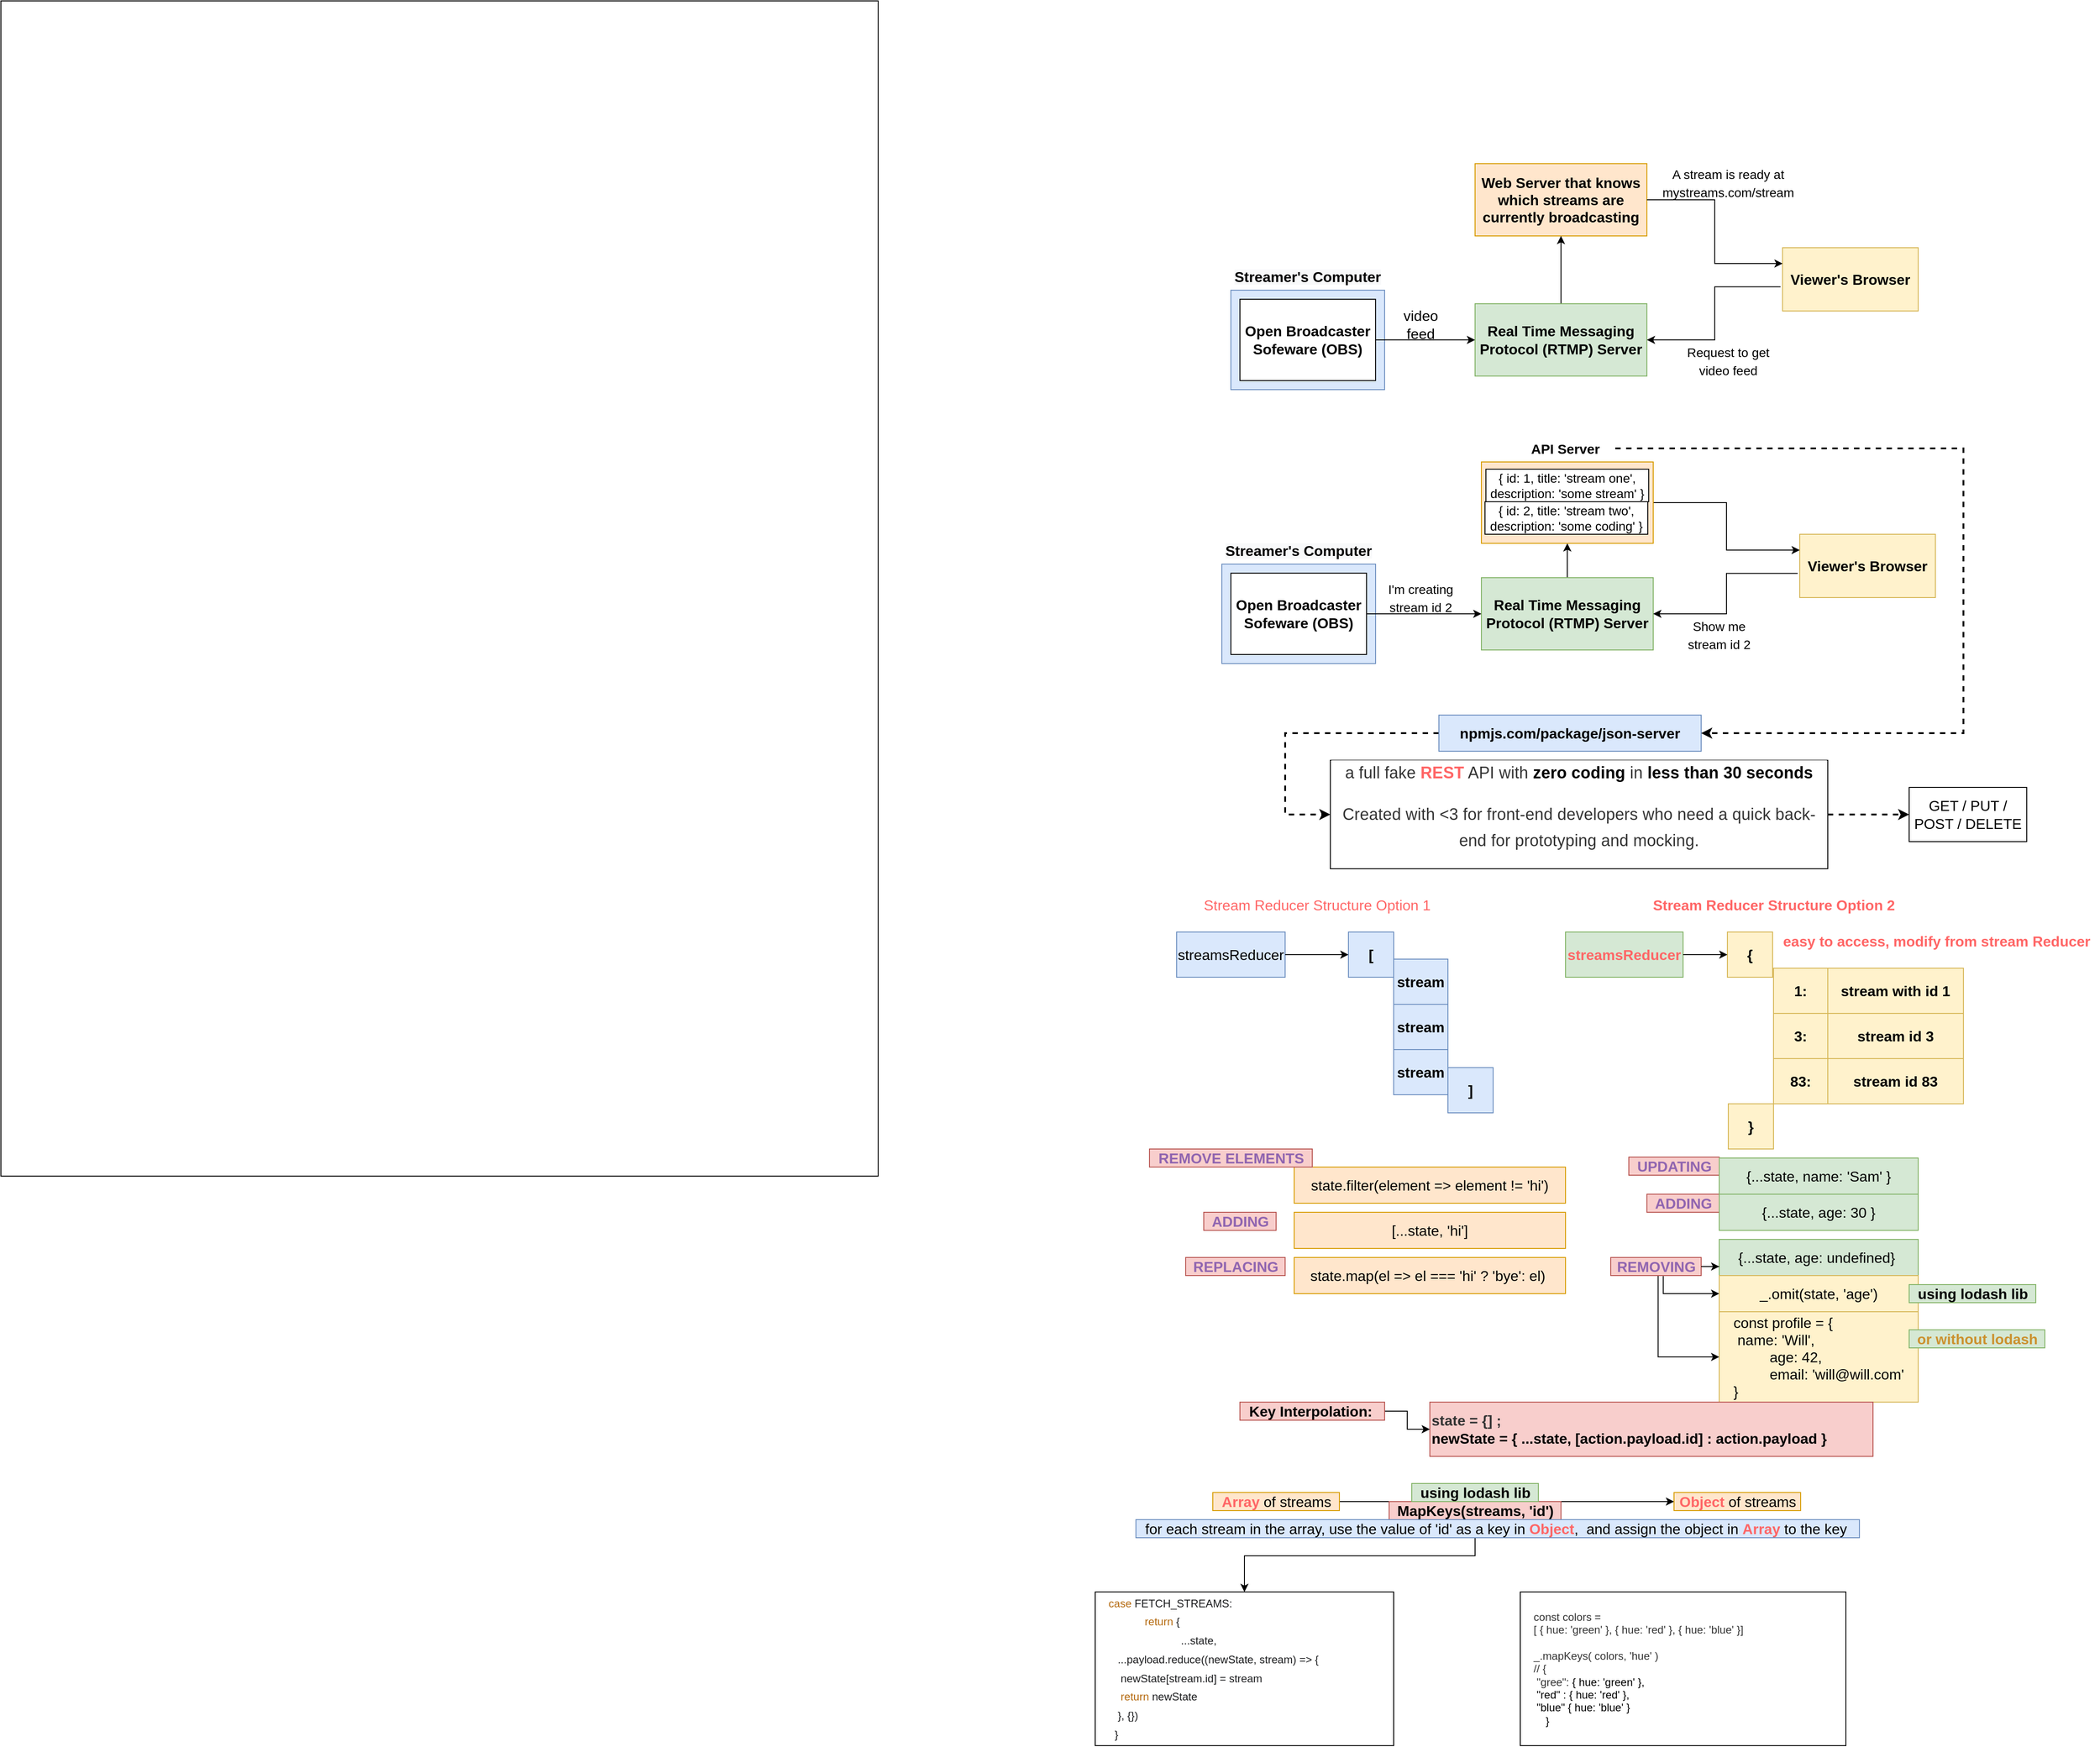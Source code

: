 <mxfile version="15.6.2" type="github">
  <diagram id="C5RBs43oDa-KdzZeNtuy" name="Page-1">
    <mxGraphModel dx="3160" dy="2022" grid="1" gridSize="10" guides="1" tooltips="1" connect="1" arrows="1" fold="1" page="1" pageScale="1" pageWidth="827" pageHeight="1169" math="0" shadow="0">
      <root>
        <mxCell id="WIyWlLk6GJQsqaUBKTNV-0" />
        <mxCell id="WIyWlLk6GJQsqaUBKTNV-1" parent="WIyWlLk6GJQsqaUBKTNV-0" />
        <mxCell id="3ZLGVI5_L8edAR1RSdMJ-56" value="" style="group" vertex="1" connectable="0" parent="WIyWlLk6GJQsqaUBKTNV-1">
          <mxGeometry x="-170" y="40" width="770" height="560" as="geometry" />
        </mxCell>
        <mxCell id="3ZLGVI5_L8edAR1RSdMJ-15" value="" style="group" vertex="1" connectable="0" parent="3ZLGVI5_L8edAR1RSdMJ-56">
          <mxGeometry x="10" width="760" height="250" as="geometry" />
        </mxCell>
        <mxCell id="3ZLGVI5_L8edAR1RSdMJ-0" value="&lt;b&gt;&lt;font style=&quot;font-size: 16px&quot;&gt;Web Server that knows which streams are currently broadcasting&lt;/font&gt;&lt;/b&gt;" style="rounded=0;whiteSpace=wrap;html=1;fillColor=#ffe6cc;strokeColor=#d79b00;" vertex="1" parent="3ZLGVI5_L8edAR1RSdMJ-15">
          <mxGeometry x="270" width="190" height="80" as="geometry" />
        </mxCell>
        <mxCell id="3ZLGVI5_L8edAR1RSdMJ-1" value="&lt;b&gt;&lt;font style=&quot;font-size: 16px&quot;&gt;Viewer&#39;s Browser&lt;/font&gt;&lt;/b&gt;" style="rounded=0;whiteSpace=wrap;html=1;fillColor=#fff2cc;strokeColor=#d6b656;" vertex="1" parent="3ZLGVI5_L8edAR1RSdMJ-15">
          <mxGeometry x="610" y="93" width="150" height="70" as="geometry" />
        </mxCell>
        <mxCell id="3ZLGVI5_L8edAR1RSdMJ-10" style="edgeStyle=orthogonalEdgeStyle;rounded=0;orthogonalLoop=1;jettySize=auto;html=1;entryX=0;entryY=0.25;entryDx=0;entryDy=0;fontSize=16;" edge="1" parent="3ZLGVI5_L8edAR1RSdMJ-15" source="3ZLGVI5_L8edAR1RSdMJ-0" target="3ZLGVI5_L8edAR1RSdMJ-1">
          <mxGeometry relative="1" as="geometry" />
        </mxCell>
        <mxCell id="3ZLGVI5_L8edAR1RSdMJ-12" style="edgeStyle=orthogonalEdgeStyle;rounded=0;orthogonalLoop=1;jettySize=auto;html=1;entryX=0.5;entryY=1;entryDx=0;entryDy=0;fontSize=16;" edge="1" parent="3ZLGVI5_L8edAR1RSdMJ-15" source="3ZLGVI5_L8edAR1RSdMJ-2" target="3ZLGVI5_L8edAR1RSdMJ-0">
          <mxGeometry relative="1" as="geometry" />
        </mxCell>
        <mxCell id="3ZLGVI5_L8edAR1RSdMJ-2" value="&lt;b&gt;&lt;font style=&quot;font-size: 16px&quot;&gt;Real Time Messaging Protocol (RTMP) Server&lt;/font&gt;&lt;/b&gt;" style="rounded=0;whiteSpace=wrap;html=1;fillColor=#d5e8d4;strokeColor=#82b366;" vertex="1" parent="3ZLGVI5_L8edAR1RSdMJ-15">
          <mxGeometry x="270" y="155" width="190" height="80" as="geometry" />
        </mxCell>
        <mxCell id="3ZLGVI5_L8edAR1RSdMJ-11" style="edgeStyle=orthogonalEdgeStyle;rounded=0;orthogonalLoop=1;jettySize=auto;html=1;entryX=1;entryY=0.5;entryDx=0;entryDy=0;fontSize=16;exitX=-0.015;exitY=0.617;exitDx=0;exitDy=0;exitPerimeter=0;" edge="1" parent="3ZLGVI5_L8edAR1RSdMJ-15" source="3ZLGVI5_L8edAR1RSdMJ-1" target="3ZLGVI5_L8edAR1RSdMJ-2">
          <mxGeometry relative="1" as="geometry" />
        </mxCell>
        <mxCell id="3ZLGVI5_L8edAR1RSdMJ-6" value="" style="group" vertex="1" connectable="0" parent="3ZLGVI5_L8edAR1RSdMJ-15">
          <mxGeometry y="110" width="170" height="140" as="geometry" />
        </mxCell>
        <mxCell id="3ZLGVI5_L8edAR1RSdMJ-4" value="&lt;b&gt;&lt;span style=&quot;color: rgb(0 , 0 , 0) ; font-family: &amp;#34;helvetica&amp;#34; ; font-size: 16px ; font-style: normal ; letter-spacing: normal ; text-align: center ; text-indent: 0px ; text-transform: none ; word-spacing: 0px ; background-color: rgb(248 , 249 , 250) ; display: inline ; float: none&quot;&gt;Streamer&#39;s Computer&lt;/span&gt;&lt;br&gt;&lt;/b&gt;" style="text;html=1;strokeColor=none;fillColor=none;align=center;verticalAlign=middle;whiteSpace=wrap;rounded=0;fontSize=16;" vertex="1" parent="3ZLGVI5_L8edAR1RSdMJ-6">
          <mxGeometry width="170" height="30" as="geometry" />
        </mxCell>
        <mxCell id="3ZLGVI5_L8edAR1RSdMJ-5" value="" style="rounded=0;whiteSpace=wrap;html=1;fontSize=16;align=center;fillColor=#dae8fc;strokeColor=#6c8ebf;" vertex="1" parent="3ZLGVI5_L8edAR1RSdMJ-6">
          <mxGeometry y="30" width="170" height="110" as="geometry" />
        </mxCell>
        <mxCell id="3ZLGVI5_L8edAR1RSdMJ-7" value="&lt;b&gt;Open Broadcaster Sofeware (OBS)&lt;/b&gt;" style="rounded=0;whiteSpace=wrap;html=1;fontSize=16;align=center;" vertex="1" parent="3ZLGVI5_L8edAR1RSdMJ-6">
          <mxGeometry x="10" y="40" width="150" height="90" as="geometry" />
        </mxCell>
        <mxCell id="3ZLGVI5_L8edAR1RSdMJ-8" style="edgeStyle=orthogonalEdgeStyle;rounded=0;orthogonalLoop=1;jettySize=auto;html=1;entryX=0;entryY=0.5;entryDx=0;entryDy=0;fontSize=16;" edge="1" parent="3ZLGVI5_L8edAR1RSdMJ-15" source="3ZLGVI5_L8edAR1RSdMJ-7" target="3ZLGVI5_L8edAR1RSdMJ-2">
          <mxGeometry relative="1" as="geometry" />
        </mxCell>
        <mxCell id="3ZLGVI5_L8edAR1RSdMJ-9" value="video feed" style="text;html=1;strokeColor=none;fillColor=none;align=center;verticalAlign=middle;whiteSpace=wrap;rounded=0;fontSize=16;" vertex="1" parent="3ZLGVI5_L8edAR1RSdMJ-15">
          <mxGeometry x="180" y="163" width="60" height="30" as="geometry" />
        </mxCell>
        <mxCell id="3ZLGVI5_L8edAR1RSdMJ-13" value="&lt;font style=&quot;font-size: 14px&quot;&gt;Request to get video feed&lt;/font&gt;" style="text;html=1;strokeColor=none;fillColor=none;align=center;verticalAlign=middle;whiteSpace=wrap;rounded=0;fontSize=16;" vertex="1" parent="3ZLGVI5_L8edAR1RSdMJ-15">
          <mxGeometry x="500" y="200" width="100" height="35" as="geometry" />
        </mxCell>
        <mxCell id="3ZLGVI5_L8edAR1RSdMJ-14" value="&lt;font style=&quot;font-size: 14px&quot;&gt;A stream is ready at mystreams.com/stream&lt;/font&gt;" style="text;html=1;strokeColor=none;fillColor=none;align=center;verticalAlign=middle;whiteSpace=wrap;rounded=0;fontSize=16;" vertex="1" parent="3ZLGVI5_L8edAR1RSdMJ-15">
          <mxGeometry x="500" y="3" width="100" height="35" as="geometry" />
        </mxCell>
        <mxCell id="3ZLGVI5_L8edAR1RSdMJ-51" value="" style="group" vertex="1" connectable="0" parent="3ZLGVI5_L8edAR1RSdMJ-56">
          <mxGeometry y="280" width="760" height="280" as="geometry" />
        </mxCell>
        <mxCell id="3ZLGVI5_L8edAR1RSdMJ-53" value="" style="group" vertex="1" connectable="0" parent="3ZLGVI5_L8edAR1RSdMJ-51">
          <mxGeometry y="20" width="760" height="253" as="geometry" />
        </mxCell>
        <mxCell id="3ZLGVI5_L8edAR1RSdMJ-16" value="" style="group" vertex="1" connectable="0" parent="3ZLGVI5_L8edAR1RSdMJ-53">
          <mxGeometry y="3" width="760" height="250" as="geometry" />
        </mxCell>
        <mxCell id="3ZLGVI5_L8edAR1RSdMJ-18" value="&lt;b&gt;&lt;font style=&quot;font-size: 16px&quot;&gt;Viewer&#39;s Browser&lt;/font&gt;&lt;/b&gt;" style="rounded=0;whiteSpace=wrap;html=1;fillColor=#fff2cc;strokeColor=#d6b656;" vertex="1" parent="3ZLGVI5_L8edAR1RSdMJ-16">
          <mxGeometry x="639" y="107" width="150" height="70" as="geometry" />
        </mxCell>
        <mxCell id="3ZLGVI5_L8edAR1RSdMJ-19" style="edgeStyle=orthogonalEdgeStyle;rounded=0;orthogonalLoop=1;jettySize=auto;html=1;entryX=0;entryY=0.25;entryDx=0;entryDy=0;fontSize=16;" edge="1" parent="3ZLGVI5_L8edAR1RSdMJ-16" source="3ZLGVI5_L8edAR1RSdMJ-17" target="3ZLGVI5_L8edAR1RSdMJ-18">
          <mxGeometry relative="1" as="geometry" />
        </mxCell>
        <mxCell id="3ZLGVI5_L8edAR1RSdMJ-20" style="edgeStyle=orthogonalEdgeStyle;rounded=0;orthogonalLoop=1;jettySize=auto;html=1;entryX=0.5;entryY=1;entryDx=0;entryDy=0;fontSize=16;" edge="1" parent="3ZLGVI5_L8edAR1RSdMJ-16" source="3ZLGVI5_L8edAR1RSdMJ-21" target="3ZLGVI5_L8edAR1RSdMJ-17">
          <mxGeometry relative="1" as="geometry" />
        </mxCell>
        <mxCell id="3ZLGVI5_L8edAR1RSdMJ-21" value="&lt;b&gt;&lt;font style=&quot;font-size: 16px&quot;&gt;Real Time Messaging Protocol (RTMP) Server&lt;/font&gt;&lt;/b&gt;" style="rounded=0;whiteSpace=wrap;html=1;fillColor=#d5e8d4;strokeColor=#82b366;" vertex="1" parent="3ZLGVI5_L8edAR1RSdMJ-16">
          <mxGeometry x="287" y="155" width="190" height="80" as="geometry" />
        </mxCell>
        <mxCell id="3ZLGVI5_L8edAR1RSdMJ-22" style="edgeStyle=orthogonalEdgeStyle;rounded=0;orthogonalLoop=1;jettySize=auto;html=1;entryX=1;entryY=0.5;entryDx=0;entryDy=0;fontSize=16;exitX=-0.015;exitY=0.617;exitDx=0;exitDy=0;exitPerimeter=0;" edge="1" parent="3ZLGVI5_L8edAR1RSdMJ-16" source="3ZLGVI5_L8edAR1RSdMJ-18" target="3ZLGVI5_L8edAR1RSdMJ-21">
          <mxGeometry relative="1" as="geometry" />
        </mxCell>
        <mxCell id="3ZLGVI5_L8edAR1RSdMJ-23" value="" style="group" vertex="1" connectable="0" parent="3ZLGVI5_L8edAR1RSdMJ-16">
          <mxGeometry y="110" width="170" height="140" as="geometry" />
        </mxCell>
        <mxCell id="3ZLGVI5_L8edAR1RSdMJ-24" value="&lt;b&gt;&lt;span style=&quot;color: rgb(0 , 0 , 0) ; font-family: &amp;#34;helvetica&amp;#34; ; font-size: 16px ; font-style: normal ; letter-spacing: normal ; text-align: center ; text-indent: 0px ; text-transform: none ; word-spacing: 0px ; background-color: rgb(248 , 249 , 250) ; display: inline ; float: none&quot;&gt;Streamer&#39;s Computer&lt;/span&gt;&lt;br&gt;&lt;/b&gt;" style="text;html=1;strokeColor=none;fillColor=none;align=center;verticalAlign=middle;whiteSpace=wrap;rounded=0;fontSize=16;" vertex="1" parent="3ZLGVI5_L8edAR1RSdMJ-23">
          <mxGeometry width="170" height="30" as="geometry" />
        </mxCell>
        <mxCell id="3ZLGVI5_L8edAR1RSdMJ-25" value="" style="rounded=0;whiteSpace=wrap;html=1;fontSize=16;align=center;fillColor=#dae8fc;strokeColor=#6c8ebf;" vertex="1" parent="3ZLGVI5_L8edAR1RSdMJ-23">
          <mxGeometry y="30" width="170" height="110" as="geometry" />
        </mxCell>
        <mxCell id="3ZLGVI5_L8edAR1RSdMJ-26" value="&lt;b&gt;Open Broadcaster Sofeware (OBS)&lt;/b&gt;" style="rounded=0;whiteSpace=wrap;html=1;fontSize=16;align=center;" vertex="1" parent="3ZLGVI5_L8edAR1RSdMJ-23">
          <mxGeometry x="10" y="40" width="150" height="90" as="geometry" />
        </mxCell>
        <mxCell id="3ZLGVI5_L8edAR1RSdMJ-27" style="edgeStyle=orthogonalEdgeStyle;rounded=0;orthogonalLoop=1;jettySize=auto;html=1;entryX=0;entryY=0.5;entryDx=0;entryDy=0;fontSize=16;" edge="1" parent="3ZLGVI5_L8edAR1RSdMJ-16" source="3ZLGVI5_L8edAR1RSdMJ-26" target="3ZLGVI5_L8edAR1RSdMJ-21">
          <mxGeometry relative="1" as="geometry" />
        </mxCell>
        <mxCell id="3ZLGVI5_L8edAR1RSdMJ-28" value="&lt;font style=&quot;font-size: 14px&quot;&gt;I&#39;m creating stream id 2&lt;/font&gt;" style="text;html=1;strokeColor=none;fillColor=none;align=center;verticalAlign=middle;whiteSpace=wrap;rounded=0;fontSize=16;" vertex="1" parent="3ZLGVI5_L8edAR1RSdMJ-16">
          <mxGeometry x="180" y="163" width="80" height="27" as="geometry" />
        </mxCell>
        <mxCell id="3ZLGVI5_L8edAR1RSdMJ-29" value="&lt;font style=&quot;font-size: 14px&quot;&gt;Show me stream id 2&lt;/font&gt;" style="text;html=1;strokeColor=none;fillColor=none;align=center;verticalAlign=middle;whiteSpace=wrap;rounded=0;fontSize=16;" vertex="1" parent="3ZLGVI5_L8edAR1RSdMJ-16">
          <mxGeometry x="500" y="200" width="100" height="35" as="geometry" />
        </mxCell>
        <mxCell id="3ZLGVI5_L8edAR1RSdMJ-52" value="" style="group" vertex="1" connectable="0" parent="3ZLGVI5_L8edAR1RSdMJ-16">
          <mxGeometry x="286" y="27" width="244" height="90" as="geometry" />
        </mxCell>
        <mxCell id="3ZLGVI5_L8edAR1RSdMJ-17" value="" style="rounded=0;whiteSpace=wrap;html=1;fillColor=#ffe6cc;strokeColor=#d79b00;" vertex="1" parent="3ZLGVI5_L8edAR1RSdMJ-52">
          <mxGeometry x="1" width="190" height="90" as="geometry" />
        </mxCell>
        <mxCell id="3ZLGVI5_L8edAR1RSdMJ-31" value="{ id: 1, title: &#39;stream one&#39;, description: &#39;some stream&#39; }" style="rounded=0;whiteSpace=wrap;html=1;fontSize=14;align=center;" vertex="1" parent="3ZLGVI5_L8edAR1RSdMJ-52">
          <mxGeometry x="6" y="8" width="180" height="36" as="geometry" />
        </mxCell>
        <mxCell id="3ZLGVI5_L8edAR1RSdMJ-48" value="{ id: 2, title: &#39;stream two&#39;, description: &#39;some coding&#39; }" style="rounded=0;whiteSpace=wrap;html=1;fontSize=14;align=center;" vertex="1" parent="3ZLGVI5_L8edAR1RSdMJ-52">
          <mxGeometry x="5" y="44" width="180" height="36" as="geometry" />
        </mxCell>
        <mxCell id="3ZLGVI5_L8edAR1RSdMJ-49" value="&lt;font style=&quot;font-size: 15px&quot;&gt;&lt;b&gt;API Server&lt;/b&gt;&lt;/font&gt;" style="text;html=1;strokeColor=none;fillColor=none;align=center;verticalAlign=middle;whiteSpace=wrap;rounded=0;fontSize=14;" vertex="1" parent="3ZLGVI5_L8edAR1RSdMJ-53">
          <mxGeometry x="325" width="110" height="30" as="geometry" />
        </mxCell>
        <mxCell id="3ZLGVI5_L8edAR1RSdMJ-57" value="" style="rounded=0;whiteSpace=wrap;html=1;fontSize=14;align=center;" vertex="1" parent="WIyWlLk6GJQsqaUBKTNV-1">
          <mxGeometry x="-1520" y="-140" width="970" height="1300" as="geometry" />
        </mxCell>
        <mxCell id="3ZLGVI5_L8edAR1RSdMJ-61" style="edgeStyle=orthogonalEdgeStyle;rounded=0;orthogonalLoop=1;jettySize=auto;html=1;entryX=0;entryY=0.5;entryDx=0;entryDy=0;dashed=1;fontSize=16;strokeWidth=2;exitX=0;exitY=0.5;exitDx=0;exitDy=0;" edge="1" parent="WIyWlLk6GJQsqaUBKTNV-1" source="3ZLGVI5_L8edAR1RSdMJ-58" target="3ZLGVI5_L8edAR1RSdMJ-60">
          <mxGeometry relative="1" as="geometry">
            <Array as="points">
              <mxPoint x="-100" y="670" />
              <mxPoint x="-100" y="760" />
            </Array>
          </mxGeometry>
        </mxCell>
        <mxCell id="3ZLGVI5_L8edAR1RSdMJ-58" value="&lt;font style=&quot;font-size: 16px&quot;&gt;&lt;b&gt;npmjs.com/package/json-server&lt;/b&gt;&lt;/font&gt;" style="rounded=0;whiteSpace=wrap;html=1;fontSize=14;align=center;fillColor=#dae8fc;strokeColor=#6c8ebf;" vertex="1" parent="WIyWlLk6GJQsqaUBKTNV-1">
          <mxGeometry x="70" y="650" width="290" height="40" as="geometry" />
        </mxCell>
        <mxCell id="3ZLGVI5_L8edAR1RSdMJ-59" style="edgeStyle=orthogonalEdgeStyle;rounded=0;orthogonalLoop=1;jettySize=auto;html=1;entryX=1;entryY=0.5;entryDx=0;entryDy=0;fontSize=16;dashed=1;strokeWidth=2;" edge="1" parent="WIyWlLk6GJQsqaUBKTNV-1" source="3ZLGVI5_L8edAR1RSdMJ-49" target="3ZLGVI5_L8edAR1RSdMJ-58">
          <mxGeometry relative="1" as="geometry">
            <Array as="points">
              <mxPoint x="650" y="355" />
              <mxPoint x="650" y="670" />
            </Array>
          </mxGeometry>
        </mxCell>
        <mxCell id="3ZLGVI5_L8edAR1RSdMJ-63" value="" style="edgeStyle=orthogonalEdgeStyle;rounded=0;orthogonalLoop=1;jettySize=auto;html=1;dashed=1;fontSize=16;fontColor=#FF6666;strokeWidth=2;" edge="1" parent="WIyWlLk6GJQsqaUBKTNV-1" source="3ZLGVI5_L8edAR1RSdMJ-60" target="3ZLGVI5_L8edAR1RSdMJ-62">
          <mxGeometry relative="1" as="geometry" />
        </mxCell>
        <mxCell id="3ZLGVI5_L8edAR1RSdMJ-60" value="&lt;p style=&quot;box-sizing: border-box ; font-size: 18px ; margin-top: 0px ; margin-bottom: 16px ; line-height: 1.65 ; letter-spacing: 0.1px ; font-family: &amp;#34;source sans pro&amp;#34; , &amp;#34;lucida grande&amp;#34; , sans-serif ; background-color: rgb(255 , 255 , 255)&quot;&gt;&lt;font color=&quot;#333333&quot;&gt;a full fake &lt;/font&gt;&lt;b&gt;&lt;font color=&quot;#ff6666&quot;&gt;REST&lt;/font&gt;&lt;/b&gt;&lt;font color=&quot;#333333&quot;&gt; API with&amp;nbsp;&lt;/font&gt;&lt;span style=&quot;color: black ; box-sizing: border-box ; font-weight: bolder&quot;&gt;zero coding&lt;/span&gt;&lt;font color=&quot;#333333&quot;&gt;&amp;nbsp;in&amp;nbsp;&lt;/font&gt;&lt;span style=&quot;color: black ; box-sizing: border-box ; font-weight: bolder&quot;&gt;less than 30 seconds&lt;/span&gt;&lt;/p&gt;&lt;p style=&quot;box-sizing: border-box ; color: rgb(51 , 51 , 51) ; font-size: 18px ; margin-top: 0px ; margin-bottom: 16px ; line-height: 1.65 ; letter-spacing: 0.1px ; font-family: &amp;#34;source sans pro&amp;#34; , &amp;#34;lucida grande&amp;#34; , sans-serif ; background-color: rgb(255 , 255 , 255)&quot;&gt;Created with &amp;lt;3 for front-end developers who need a quick back-end for prototyping and mocking.&lt;/p&gt;" style="rounded=0;whiteSpace=wrap;html=1;fontSize=16;align=center;" vertex="1" parent="WIyWlLk6GJQsqaUBKTNV-1">
          <mxGeometry x="-50" y="700" width="550" height="120" as="geometry" />
        </mxCell>
        <mxCell id="3ZLGVI5_L8edAR1RSdMJ-62" value="GET / PUT / POST / DELETE" style="whiteSpace=wrap;html=1;rounded=0;fontSize=16;" vertex="1" parent="WIyWlLk6GJQsqaUBKTNV-1">
          <mxGeometry x="590" y="730" width="130" height="60" as="geometry" />
        </mxCell>
        <mxCell id="3ZLGVI5_L8edAR1RSdMJ-106" value="" style="group" vertex="1" connectable="0" parent="WIyWlLk6GJQsqaUBKTNV-1">
          <mxGeometry x="-250" y="1130" width="990" height="280" as="geometry" />
        </mxCell>
        <mxCell id="3ZLGVI5_L8edAR1RSdMJ-87" value="state.map(el =&amp;gt; el === &#39;hi&#39; ? &#39;bye&#39;: el)&amp;nbsp;" style="whiteSpace=wrap;html=1;fontSize=16;align=center;fillColor=#ffe6cc;strokeColor=#d79b00;" vertex="1" parent="3ZLGVI5_L8edAR1RSdMJ-106">
          <mxGeometry x="160" y="120" width="300" height="40" as="geometry" />
        </mxCell>
        <mxCell id="3ZLGVI5_L8edAR1RSdMJ-88" value="&lt;div style=&quot;text-align: left&quot;&gt;&lt;span&gt;const profile = {&lt;/span&gt;&lt;/div&gt;&lt;div style=&quot;text-align: left&quot;&gt;&lt;span&gt;&lt;span style=&quot;white-space: pre&quot;&gt;	&lt;/span&gt;name: &#39;Will&#39;,&lt;/span&gt;&lt;/div&gt;&lt;blockquote style=&quot;margin: 0 0 0 40px ; border: none ; padding: 0px&quot;&gt;&lt;div style=&quot;text-align: left&quot;&gt;&lt;span&gt;age: 42,&lt;/span&gt;&lt;/div&gt;&lt;/blockquote&gt;&lt;blockquote style=&quot;margin: 0 0 0 40px ; border: none ; padding: 0px&quot;&gt;&lt;div style=&quot;text-align: left&quot;&gt;&lt;span&gt;email: &#39;will@will.com&#39;&lt;/span&gt;&lt;/div&gt;&lt;/blockquote&gt;&lt;div style=&quot;text-align: left&quot;&gt;&lt;span&gt;}&lt;/span&gt;&lt;/div&gt;" style="whiteSpace=wrap;html=1;fontSize=16;align=center;fillColor=#fff2cc;strokeColor=#d6b656;" vertex="1" parent="3ZLGVI5_L8edAR1RSdMJ-106">
          <mxGeometry x="630" y="180" width="220" height="100" as="geometry" />
        </mxCell>
        <mxCell id="3ZLGVI5_L8edAR1RSdMJ-89" value="state.filter(element =&amp;gt; element != &#39;hi&#39;)" style="whiteSpace=wrap;html=1;fontSize=16;align=center;fillColor=#ffe6cc;strokeColor=#d79b00;" vertex="1" parent="3ZLGVI5_L8edAR1RSdMJ-106">
          <mxGeometry x="160" y="20" width="300" height="40" as="geometry" />
        </mxCell>
        <mxCell id="3ZLGVI5_L8edAR1RSdMJ-90" value="&lt;span style=&quot;color: rgb(144 , 101 , 176) ; font-weight: 600&quot;&gt;REMOVE ELEMENTS&lt;/span&gt;" style="text;html=1;align=center;verticalAlign=middle;resizable=0;points=[];autosize=1;strokeColor=#b85450;fillColor=#f8cecc;fontSize=16;" vertex="1" parent="3ZLGVI5_L8edAR1RSdMJ-106">
          <mxGeometry width="180" height="20" as="geometry" />
        </mxCell>
        <mxCell id="3ZLGVI5_L8edAR1RSdMJ-91" value="&lt;span style=&quot;color: rgb(144 , 101 , 176) ; font-weight: 600&quot;&gt;ADDING&lt;/span&gt;" style="text;html=1;align=center;verticalAlign=middle;resizable=0;points=[];autosize=1;strokeColor=#b85450;fillColor=#f8cecc;fontSize=16;" vertex="1" parent="3ZLGVI5_L8edAR1RSdMJ-106">
          <mxGeometry x="60" y="70" width="80" height="20" as="geometry" />
        </mxCell>
        <mxCell id="3ZLGVI5_L8edAR1RSdMJ-92" value="[...state, &#39;hi&#39;]" style="whiteSpace=wrap;html=1;fontSize=16;align=center;fillColor=#ffe6cc;strokeColor=#d79b00;" vertex="1" parent="3ZLGVI5_L8edAR1RSdMJ-106">
          <mxGeometry x="160" y="70" width="300" height="40" as="geometry" />
        </mxCell>
        <mxCell id="3ZLGVI5_L8edAR1RSdMJ-93" value="&lt;span style=&quot;color: rgb(144 , 101 , 176) ; font-weight: 600&quot;&gt;REPLACING&lt;/span&gt;" style="text;html=1;align=center;verticalAlign=middle;resizable=0;points=[];autosize=1;strokeColor=#b85450;fillColor=#f8cecc;fontSize=16;" vertex="1" parent="3ZLGVI5_L8edAR1RSdMJ-106">
          <mxGeometry x="40" y="120" width="110" height="20" as="geometry" />
        </mxCell>
        <mxCell id="3ZLGVI5_L8edAR1RSdMJ-94" value="&lt;span style=&quot;color: rgb(144 , 101 , 176)&quot;&gt;&lt;b&gt;UPDATING&lt;/b&gt;&lt;/span&gt;" style="text;html=1;align=center;verticalAlign=middle;resizable=0;points=[];autosize=1;strokeColor=#b85450;fillColor=#f8cecc;fontSize=16;" vertex="1" parent="3ZLGVI5_L8edAR1RSdMJ-106">
          <mxGeometry x="530" y="9" width="100" height="20" as="geometry" />
        </mxCell>
        <mxCell id="3ZLGVI5_L8edAR1RSdMJ-95" value="&lt;span&gt;{...state, name: &#39;Sam&#39; }&lt;/span&gt;" style="whiteSpace=wrap;html=1;fontSize=16;align=center;fillColor=#d5e8d4;strokeColor=#82b366;" vertex="1" parent="3ZLGVI5_L8edAR1RSdMJ-106">
          <mxGeometry x="630" y="10" width="220" height="40" as="geometry" />
        </mxCell>
        <mxCell id="3ZLGVI5_L8edAR1RSdMJ-96" value="&lt;span style=&quot;color: rgb(144 , 101 , 176)&quot;&gt;&lt;b&gt;ADDING&lt;/b&gt;&lt;/span&gt;" style="text;html=1;align=center;verticalAlign=middle;resizable=0;points=[];autosize=1;strokeColor=#b85450;fillColor=#f8cecc;fontSize=16;" vertex="1" parent="3ZLGVI5_L8edAR1RSdMJ-106">
          <mxGeometry x="550" y="50" width="80" height="20" as="geometry" />
        </mxCell>
        <mxCell id="3ZLGVI5_L8edAR1RSdMJ-97" value="&lt;span&gt;{...state, age: 30 }&lt;/span&gt;" style="whiteSpace=wrap;html=1;fontSize=16;align=center;fillColor=#d5e8d4;strokeColor=#82b366;" vertex="1" parent="3ZLGVI5_L8edAR1RSdMJ-106">
          <mxGeometry x="630" y="50" width="220" height="40" as="geometry" />
        </mxCell>
        <mxCell id="3ZLGVI5_L8edAR1RSdMJ-103" style="edgeStyle=orthogonalEdgeStyle;rounded=0;orthogonalLoop=1;jettySize=auto;html=1;entryX=0;entryY=0.5;entryDx=0;entryDy=0;fontSize=16;fontColor=#FF6666;strokeWidth=1;exitX=0.524;exitY=0.992;exitDx=0;exitDy=0;exitPerimeter=0;" edge="1" parent="3ZLGVI5_L8edAR1RSdMJ-106" source="3ZLGVI5_L8edAR1RSdMJ-98" target="3ZLGVI5_L8edAR1RSdMJ-88">
          <mxGeometry relative="1" as="geometry" />
        </mxCell>
        <mxCell id="3ZLGVI5_L8edAR1RSdMJ-98" value="&lt;span style=&quot;color: rgb(144 , 101 , 176)&quot;&gt;&lt;b&gt;REMOVING&lt;/b&gt;&lt;/span&gt;" style="text;html=1;align=center;verticalAlign=middle;resizable=0;points=[];autosize=1;strokeColor=#b85450;fillColor=#f8cecc;fontSize=16;" vertex="1" parent="3ZLGVI5_L8edAR1RSdMJ-106">
          <mxGeometry x="510" y="120" width="100" height="20" as="geometry" />
        </mxCell>
        <mxCell id="3ZLGVI5_L8edAR1RSdMJ-99" value="&lt;span class=&quot;notion-enable-hover&quot;&gt;{...state, age: undefined}&amp;nbsp;&lt;br&gt;&lt;/span&gt;" style="whiteSpace=wrap;html=1;fontSize=16;align=center;fillColor=#d5e8d4;strokeColor=#82b366;" vertex="1" parent="3ZLGVI5_L8edAR1RSdMJ-106">
          <mxGeometry x="630" y="100" width="220" height="40" as="geometry" />
        </mxCell>
        <mxCell id="3ZLGVI5_L8edAR1RSdMJ-105" style="edgeStyle=orthogonalEdgeStyle;rounded=0;orthogonalLoop=1;jettySize=auto;html=1;entryX=0;entryY=0.75;entryDx=0;entryDy=0;fontSize=16;fontColor=#FF6666;strokeWidth=1;" edge="1" parent="3ZLGVI5_L8edAR1RSdMJ-106" source="3ZLGVI5_L8edAR1RSdMJ-98" target="3ZLGVI5_L8edAR1RSdMJ-99">
          <mxGeometry relative="1" as="geometry" />
        </mxCell>
        <mxCell id="3ZLGVI5_L8edAR1RSdMJ-100" value="&lt;span class=&quot;notion-enable-hover&quot;&gt;_.omit(state, &#39;age&#39;)&lt;br&gt;&lt;/span&gt;" style="whiteSpace=wrap;html=1;fontSize=16;align=center;fillColor=#fff2cc;strokeColor=#d6b656;" vertex="1" parent="3ZLGVI5_L8edAR1RSdMJ-106">
          <mxGeometry x="630" y="140" width="220" height="40" as="geometry" />
        </mxCell>
        <mxCell id="3ZLGVI5_L8edAR1RSdMJ-104" style="edgeStyle=orthogonalEdgeStyle;rounded=0;orthogonalLoop=1;jettySize=auto;html=1;entryX=0;entryY=0.5;entryDx=0;entryDy=0;fontSize=16;fontColor=#FF6666;strokeWidth=1;exitX=0.581;exitY=1.033;exitDx=0;exitDy=0;exitPerimeter=0;" edge="1" parent="3ZLGVI5_L8edAR1RSdMJ-106" source="3ZLGVI5_L8edAR1RSdMJ-98" target="3ZLGVI5_L8edAR1RSdMJ-100">
          <mxGeometry relative="1" as="geometry" />
        </mxCell>
        <mxCell id="3ZLGVI5_L8edAR1RSdMJ-101" value="&lt;span&gt;&lt;b&gt;using lodash lib&lt;/b&gt;&lt;/span&gt;" style="text;html=1;align=center;verticalAlign=middle;resizable=0;points=[];autosize=1;strokeColor=#82b366;fillColor=#d5e8d4;fontSize=16;" vertex="1" parent="3ZLGVI5_L8edAR1RSdMJ-106">
          <mxGeometry x="840" y="150" width="140" height="20" as="geometry" />
        </mxCell>
        <mxCell id="3ZLGVI5_L8edAR1RSdMJ-102" value="&lt;span style=&quot;color: rgb(203 , 145 , 47) ; font-weight: 600&quot;&gt;or without lodash&lt;/span&gt;" style="text;html=1;align=center;verticalAlign=middle;resizable=0;points=[];autosize=1;strokeColor=#82b366;fillColor=#d5e8d4;fontSize=16;" vertex="1" parent="3ZLGVI5_L8edAR1RSdMJ-106">
          <mxGeometry x="840" y="200" width="150" height="20" as="geometry" />
        </mxCell>
        <mxCell id="3ZLGVI5_L8edAR1RSdMJ-107" value="" style="group" vertex="1" connectable="0" parent="WIyWlLk6GJQsqaUBKTNV-1">
          <mxGeometry x="-220" y="850" width="350" height="240" as="geometry" />
        </mxCell>
        <mxCell id="3ZLGVI5_L8edAR1RSdMJ-64" value="streamsReducer" style="rounded=0;whiteSpace=wrap;html=1;fontSize=16;align=center;fillColor=#dae8fc;strokeColor=#6c8ebf;" vertex="1" parent="3ZLGVI5_L8edAR1RSdMJ-107">
          <mxGeometry y="40" width="120" height="50" as="geometry" />
        </mxCell>
        <mxCell id="3ZLGVI5_L8edAR1RSdMJ-65" value="Stream Reducer Structure Option 1" style="text;html=1;align=center;verticalAlign=middle;resizable=0;points=[];autosize=1;strokeColor=none;fillColor=none;fontSize=16;fontColor=#FF6666;" vertex="1" parent="3ZLGVI5_L8edAR1RSdMJ-107">
          <mxGeometry x="20" width="270" height="20" as="geometry" />
        </mxCell>
        <mxCell id="3ZLGVI5_L8edAR1RSdMJ-67" value="&lt;b&gt;[&lt;/b&gt;" style="rounded=0;whiteSpace=wrap;html=1;fontSize=16;align=center;fillColor=#dae8fc;strokeColor=#6c8ebf;" vertex="1" parent="3ZLGVI5_L8edAR1RSdMJ-107">
          <mxGeometry x="190" y="40" width="50" height="50" as="geometry" />
        </mxCell>
        <mxCell id="3ZLGVI5_L8edAR1RSdMJ-68" value="" style="edgeStyle=orthogonalEdgeStyle;rounded=0;orthogonalLoop=1;jettySize=auto;html=1;fontSize=16;fontColor=#FF6666;strokeWidth=1;" edge="1" parent="3ZLGVI5_L8edAR1RSdMJ-107" source="3ZLGVI5_L8edAR1RSdMJ-64" target="3ZLGVI5_L8edAR1RSdMJ-67">
          <mxGeometry relative="1" as="geometry" />
        </mxCell>
        <mxCell id="3ZLGVI5_L8edAR1RSdMJ-69" value="&lt;b&gt;stream&lt;/b&gt;" style="rounded=0;whiteSpace=wrap;html=1;fontSize=16;align=center;fillColor=#dae8fc;strokeColor=#6c8ebf;" vertex="1" parent="3ZLGVI5_L8edAR1RSdMJ-107">
          <mxGeometry x="240" y="70" width="60" height="50" as="geometry" />
        </mxCell>
        <mxCell id="3ZLGVI5_L8edAR1RSdMJ-70" value="&lt;b&gt;stream&lt;/b&gt;" style="rounded=0;whiteSpace=wrap;html=1;fontSize=16;align=center;fillColor=#dae8fc;strokeColor=#6c8ebf;" vertex="1" parent="3ZLGVI5_L8edAR1RSdMJ-107">
          <mxGeometry x="240" y="120" width="60" height="50" as="geometry" />
        </mxCell>
        <mxCell id="3ZLGVI5_L8edAR1RSdMJ-71" value="&lt;b&gt;stream&lt;/b&gt;" style="rounded=0;whiteSpace=wrap;html=1;fontSize=16;align=center;fillColor=#dae8fc;strokeColor=#6c8ebf;" vertex="1" parent="3ZLGVI5_L8edAR1RSdMJ-107">
          <mxGeometry x="240" y="170" width="60" height="50" as="geometry" />
        </mxCell>
        <mxCell id="3ZLGVI5_L8edAR1RSdMJ-72" value="&lt;b&gt;]&lt;/b&gt;" style="rounded=0;whiteSpace=wrap;html=1;fontSize=16;align=center;fillColor=#dae8fc;strokeColor=#6c8ebf;" vertex="1" parent="3ZLGVI5_L8edAR1RSdMJ-107">
          <mxGeometry x="300" y="190" width="50" height="50" as="geometry" />
        </mxCell>
        <mxCell id="3ZLGVI5_L8edAR1RSdMJ-108" value="" style="group" vertex="1" connectable="0" parent="WIyWlLk6GJQsqaUBKTNV-1">
          <mxGeometry x="210" y="850" width="590" height="280" as="geometry" />
        </mxCell>
        <mxCell id="3ZLGVI5_L8edAR1RSdMJ-66" value="&lt;b&gt;Stream Reducer Structure Option 2&lt;/b&gt;" style="text;html=1;align=center;verticalAlign=middle;resizable=0;points=[];autosize=1;strokeColor=none;fillColor=none;fontSize=16;fontColor=#FF6666;" vertex="1" parent="3ZLGVI5_L8edAR1RSdMJ-108">
          <mxGeometry x="90" width="280" height="20" as="geometry" />
        </mxCell>
        <mxCell id="3ZLGVI5_L8edAR1RSdMJ-73" value="&lt;b&gt;&lt;font color=&quot;#ff6666&quot;&gt;streamsReducer&lt;/font&gt;&lt;/b&gt;" style="rounded=0;whiteSpace=wrap;html=1;fontSize=16;align=center;fillColor=#d5e8d4;strokeColor=#82b366;" vertex="1" parent="3ZLGVI5_L8edAR1RSdMJ-108">
          <mxGeometry y="40" width="130" height="50" as="geometry" />
        </mxCell>
        <mxCell id="3ZLGVI5_L8edAR1RSdMJ-76" value="&lt;b&gt;1:&lt;/b&gt;" style="rounded=0;whiteSpace=wrap;html=1;fontSize=16;align=center;fillColor=#fff2cc;strokeColor=#d6b656;" vertex="1" parent="3ZLGVI5_L8edAR1RSdMJ-108">
          <mxGeometry x="230" y="80" width="60" height="50" as="geometry" />
        </mxCell>
        <mxCell id="3ZLGVI5_L8edAR1RSdMJ-77" value="&lt;b&gt;3:&lt;/b&gt;" style="rounded=0;whiteSpace=wrap;html=1;fontSize=16;align=center;fillColor=#fff2cc;strokeColor=#d6b656;" vertex="1" parent="3ZLGVI5_L8edAR1RSdMJ-108">
          <mxGeometry x="230" y="130" width="60" height="50" as="geometry" />
        </mxCell>
        <mxCell id="3ZLGVI5_L8edAR1RSdMJ-78" value="&lt;b&gt;83:&lt;/b&gt;" style="rounded=0;whiteSpace=wrap;html=1;fontSize=16;align=center;fillColor=#fff2cc;strokeColor=#d6b656;" vertex="1" parent="3ZLGVI5_L8edAR1RSdMJ-108">
          <mxGeometry x="230" y="180" width="60" height="50" as="geometry" />
        </mxCell>
        <mxCell id="3ZLGVI5_L8edAR1RSdMJ-79" value="&lt;b&gt;}&lt;/b&gt;" style="rounded=0;whiteSpace=wrap;html=1;fontSize=16;align=center;fillColor=#fff2cc;strokeColor=#d6b656;" vertex="1" parent="3ZLGVI5_L8edAR1RSdMJ-108">
          <mxGeometry x="180" y="230" width="50" height="50" as="geometry" />
        </mxCell>
        <mxCell id="3ZLGVI5_L8edAR1RSdMJ-80" value="&lt;b&gt;{&lt;/b&gt;" style="rounded=0;whiteSpace=wrap;html=1;fontSize=16;align=center;fillColor=#fff2cc;strokeColor=#d6b656;" vertex="1" parent="3ZLGVI5_L8edAR1RSdMJ-108">
          <mxGeometry x="179" y="40" width="50" height="50" as="geometry" />
        </mxCell>
        <mxCell id="3ZLGVI5_L8edAR1RSdMJ-85" style="edgeStyle=orthogonalEdgeStyle;rounded=0;orthogonalLoop=1;jettySize=auto;html=1;entryX=0;entryY=0.5;entryDx=0;entryDy=0;fontSize=16;fontColor=#FF6666;strokeWidth=1;" edge="1" parent="3ZLGVI5_L8edAR1RSdMJ-108" source="3ZLGVI5_L8edAR1RSdMJ-73" target="3ZLGVI5_L8edAR1RSdMJ-80">
          <mxGeometry relative="1" as="geometry" />
        </mxCell>
        <mxCell id="3ZLGVI5_L8edAR1RSdMJ-82" value="&lt;b&gt;stream with id 1&lt;/b&gt;" style="rounded=0;whiteSpace=wrap;html=1;fontSize=16;align=center;fillColor=#fff2cc;strokeColor=#d6b656;" vertex="1" parent="3ZLGVI5_L8edAR1RSdMJ-108">
          <mxGeometry x="290" y="80" width="150" height="50" as="geometry" />
        </mxCell>
        <mxCell id="3ZLGVI5_L8edAR1RSdMJ-83" value="&lt;b&gt;stream id 3&lt;/b&gt;" style="rounded=0;whiteSpace=wrap;html=1;fontSize=16;align=center;fillColor=#fff2cc;strokeColor=#d6b656;" vertex="1" parent="3ZLGVI5_L8edAR1RSdMJ-108">
          <mxGeometry x="290" y="130" width="150" height="50" as="geometry" />
        </mxCell>
        <mxCell id="3ZLGVI5_L8edAR1RSdMJ-84" value="&lt;b&gt;stream id 83&lt;/b&gt;" style="rounded=0;whiteSpace=wrap;html=1;fontSize=16;align=center;fillColor=#fff2cc;strokeColor=#d6b656;" vertex="1" parent="3ZLGVI5_L8edAR1RSdMJ-108">
          <mxGeometry x="290" y="180" width="150" height="50" as="geometry" />
        </mxCell>
        <mxCell id="3ZLGVI5_L8edAR1RSdMJ-86" value="&lt;b&gt;easy to access, modify from stream Reducer&lt;/b&gt;" style="text;html=1;align=center;verticalAlign=middle;resizable=0;points=[];autosize=1;strokeColor=none;fillColor=none;fontSize=16;fontColor=#FF6666;" vertex="1" parent="3ZLGVI5_L8edAR1RSdMJ-108">
          <mxGeometry x="230" y="40" width="360" height="20" as="geometry" />
        </mxCell>
        <mxCell id="3ZLGVI5_L8edAR1RSdMJ-109" value="&lt;b&gt;&lt;font color=&quot;#333333&quot;&gt;state = {] ;&amp;nbsp;&lt;br&gt;&lt;/font&gt;newState = { ...state, [action.payload.id] : action.payload }&lt;/b&gt;" style="whiteSpace=wrap;html=1;fontSize=16;align=left;fillColor=#f8cecc;strokeColor=#b85450;" vertex="1" parent="WIyWlLk6GJQsqaUBKTNV-1">
          <mxGeometry x="60" y="1410" width="490" height="60" as="geometry" />
        </mxCell>
        <mxCell id="3ZLGVI5_L8edAR1RSdMJ-111" style="edgeStyle=orthogonalEdgeStyle;rounded=0;orthogonalLoop=1;jettySize=auto;html=1;entryX=0;entryY=0.5;entryDx=0;entryDy=0;fontSize=16;fontColor=#333333;strokeWidth=1;" edge="1" parent="WIyWlLk6GJQsqaUBKTNV-1" source="3ZLGVI5_L8edAR1RSdMJ-110" target="3ZLGVI5_L8edAR1RSdMJ-109">
          <mxGeometry relative="1" as="geometry" />
        </mxCell>
        <mxCell id="3ZLGVI5_L8edAR1RSdMJ-110" value="&lt;b&gt;Key Interpolation:&amp;nbsp;&lt;/b&gt;" style="text;html=1;align=center;verticalAlign=middle;resizable=0;points=[];autosize=1;strokeColor=#b85450;fillColor=#f8cecc;fontSize=16;" vertex="1" parent="WIyWlLk6GJQsqaUBKTNV-1">
          <mxGeometry x="-150" y="1410" width="160" height="20" as="geometry" />
        </mxCell>
        <mxCell id="3ZLGVI5_L8edAR1RSdMJ-114" value="" style="edgeStyle=orthogonalEdgeStyle;rounded=0;orthogonalLoop=1;jettySize=auto;html=1;fontSize=16;fontColor=#333333;strokeWidth=1;" edge="1" parent="WIyWlLk6GJQsqaUBKTNV-1" source="3ZLGVI5_L8edAR1RSdMJ-112" target="3ZLGVI5_L8edAR1RSdMJ-113">
          <mxGeometry relative="1" as="geometry" />
        </mxCell>
        <mxCell id="3ZLGVI5_L8edAR1RSdMJ-112" value="&lt;b&gt;&lt;font color=&quot;#ff6666&quot;&gt;Array &lt;/font&gt;&lt;/b&gt;of streams" style="text;html=1;align=center;verticalAlign=middle;resizable=0;points=[];autosize=1;strokeColor=#d79b00;fillColor=#ffe6cc;fontSize=16;" vertex="1" parent="WIyWlLk6GJQsqaUBKTNV-1">
          <mxGeometry x="-180" y="1510" width="140" height="20" as="geometry" />
        </mxCell>
        <mxCell id="3ZLGVI5_L8edAR1RSdMJ-113" value="&lt;b&gt;&lt;font color=&quot;#ff6666&quot;&gt;Object &lt;/font&gt;&lt;/b&gt;of streams" style="text;html=1;align=center;verticalAlign=middle;resizable=0;points=[];autosize=1;strokeColor=#d79b00;fillColor=#ffe6cc;fontSize=16;" vertex="1" parent="WIyWlLk6GJQsqaUBKTNV-1">
          <mxGeometry x="330" y="1510" width="140" height="20" as="geometry" />
        </mxCell>
        <mxCell id="3ZLGVI5_L8edAR1RSdMJ-140" value="" style="edgeStyle=orthogonalEdgeStyle;rounded=0;orthogonalLoop=1;jettySize=auto;html=1;fontSize=16;fontColor=#FF6666;strokeWidth=1;" edge="1" parent="WIyWlLk6GJQsqaUBKTNV-1" source="3ZLGVI5_L8edAR1RSdMJ-116" target="3ZLGVI5_L8edAR1RSdMJ-139">
          <mxGeometry relative="1" as="geometry" />
        </mxCell>
        <mxCell id="3ZLGVI5_L8edAR1RSdMJ-116" value="&lt;b&gt;MapKeys(streams, &#39;id&#39;)&lt;/b&gt;" style="text;html=1;align=center;verticalAlign=middle;resizable=0;points=[];autosize=1;strokeColor=#b85450;fillColor=#f8cecc;fontSize=16;" vertex="1" parent="WIyWlLk6GJQsqaUBKTNV-1">
          <mxGeometry x="15" y="1520" width="190" height="20" as="geometry" />
        </mxCell>
        <mxCell id="3ZLGVI5_L8edAR1RSdMJ-137" value="&lt;span&gt;&lt;b&gt;using lodash lib&lt;/b&gt;&lt;/span&gt;" style="text;html=1;align=center;verticalAlign=middle;resizable=0;points=[];autosize=1;strokeColor=#82b366;fillColor=#d5e8d4;fontSize=16;" vertex="1" parent="WIyWlLk6GJQsqaUBKTNV-1">
          <mxGeometry x="40" y="1500" width="140" height="20" as="geometry" />
        </mxCell>
        <mxCell id="3ZLGVI5_L8edAR1RSdMJ-138" value="for each stream in the array, use the value of &#39;id&#39; as a key in &lt;b&gt;&lt;font color=&quot;#ff6666&quot;&gt;Object&lt;/font&gt;&lt;/b&gt;,&amp;nbsp; and assign the object in &lt;b&gt;&lt;font color=&quot;#ff6666&quot;&gt;Array &lt;/font&gt;&lt;/b&gt;to the key&amp;nbsp;" style="text;html=1;align=center;verticalAlign=middle;resizable=0;points=[];autosize=1;strokeColor=#6c8ebf;fillColor=#dae8fc;fontSize=16;" vertex="1" parent="WIyWlLk6GJQsqaUBKTNV-1">
          <mxGeometry x="-265" y="1540" width="800" height="20" as="geometry" />
        </mxCell>
        <mxCell id="3ZLGVI5_L8edAR1RSdMJ-139" value="&lt;ol class=&quot;linenums&quot; style=&quot;box-sizing: border-box ; margin: 0px ; padding: 0px ; font-size: 12px ; max-width: 60rem ; list-style-type: none ; color: rgb(62 , 65 , 67) ; font-family: &amp;#34;monaco&amp;#34; , &amp;#34;menlo&amp;#34; , &amp;#34;ubuntu mono&amp;#34; , &amp;#34;consolas&amp;#34; , , monospace , &amp;#34;courier new&amp;#34; ; background-color: rgb(255 , 255 , 255)&quot;&gt;&lt;li class=&quot;L0&quot; style=&quot;box-sizing: border-box ; margin: 0px ; padding: 0px 0px 0px 0.8rem ; list-style-type: none&quot;&gt;&lt;span class=&quot;kwd&quot; style=&quot;box-sizing: border-box ; margin: 0px ; padding: 0px ; color: rgb(180 , 105 , 14)&quot;&gt;case&lt;/span&gt;&lt;span class=&quot;pln&quot; style=&quot;box-sizing: border-box ; margin: 0px ; padding: 0px ; color: rgb(28 , 29 , 31)&quot;&gt; FETCH_STREAMS&lt;/span&gt;&lt;span class=&quot;pun&quot; style=&quot;box-sizing: border-box ; margin: 0px ; padding: 0px ; color: rgb(28 , 29 , 31)&quot;&gt;:&lt;/span&gt;&lt;/li&gt;&lt;ol&gt;&lt;li class=&quot;L1&quot; style=&quot;box-sizing: border-box ; margin: 0.4rem 0px 0px ; padding: 0px 0px 0px 0.8rem ; list-style-type: none ; background-color: inherit&quot;&gt;&lt;span class=&quot;kwd&quot; style=&quot;box-sizing: border-box ; margin: 0px ; padding: 0px ; color: rgb(180 , 105 , 14)&quot;&gt;return&lt;/span&gt;&lt;span class=&quot;pln&quot; style=&quot;box-sizing: border-box ; margin: 0px ; padding: 0px ; color: rgb(28 , 29 , 31)&quot;&gt; &lt;/span&gt;&lt;span class=&quot;pun&quot; style=&quot;box-sizing: border-box ; margin: 0px ; padding: 0px ; color: rgb(28 , 29 , 31)&quot;&gt;{&lt;/span&gt;&lt;/li&gt;&lt;ol&gt;&lt;li class=&quot;L2&quot; style=&quot;box-sizing: border-box ; margin: 0.4rem 0px 0px ; padding: 0px 0px 0px 0.8rem ; list-style-type: none&quot;&gt;&lt;span class=&quot;pun&quot; style=&quot;box-sizing: border-box ; margin: 0px ; padding: 0px ; color: rgb(28 , 29 , 31)&quot;&gt;...&lt;/span&gt;&lt;span class=&quot;pln&quot; style=&quot;box-sizing: border-box ; margin: 0px ; padding: 0px ; color: rgb(28 , 29 , 31)&quot;&gt;state&lt;/span&gt;&lt;span class=&quot;pun&quot; style=&quot;box-sizing: border-box ; margin: 0px ; padding: 0px ; color: rgb(28 , 29 , 31)&quot;&gt;,&lt;/span&gt;&lt;/li&gt;&lt;/ol&gt;&lt;/ol&gt;&lt;li class=&quot;L3&quot; style=&quot;box-sizing: border-box ; margin: 0.4rem 0px 0px ; padding: 0px 0px 0px 0.8rem ; list-style-type: none ; background-color: inherit&quot;&gt;&lt;span class=&quot;pln&quot; style=&quot;box-sizing: border-box ; margin: 0px ; padding: 0px ; color: rgb(28 , 29 , 31)&quot;&gt;        &lt;/span&gt;&lt;span class=&quot;pun&quot; style=&quot;box-sizing: border-box ; margin: 0px ; padding: 0px ; color: rgb(28 , 29 , 31)&quot;&gt;&lt;span style=&quot;white-space: pre&quot;&gt;	&lt;/span&gt;&lt;span style=&quot;white-space: pre&quot;&gt;	&lt;/span&gt;&lt;span style=&quot;white-space: pre&quot;&gt;	&lt;/span&gt;...&lt;/span&gt;&lt;span class=&quot;pln&quot; style=&quot;box-sizing: border-box ; margin: 0px ; padding: 0px ; color: rgb(28 , 29 , 31)&quot;&gt;payload&lt;/span&gt;&lt;span class=&quot;pun&quot; style=&quot;box-sizing: border-box ; margin: 0px ; padding: 0px ; color: rgb(28 , 29 , 31)&quot;&gt;.&lt;/span&gt;&lt;span class=&quot;pln&quot; style=&quot;box-sizing: border-box ; margin: 0px ; padding: 0px ; color: rgb(28 , 29 , 31)&quot;&gt;reduce&lt;/span&gt;&lt;span class=&quot;pun&quot; style=&quot;box-sizing: border-box ; margin: 0px ; padding: 0px ; color: rgb(28 , 29 , 31)&quot;&gt;((&lt;/span&gt;&lt;span class=&quot;pln&quot; style=&quot;box-sizing: border-box ; margin: 0px ; padding: 0px ; color: rgb(28 , 29 , 31)&quot;&gt;newState&lt;/span&gt;&lt;span class=&quot;pun&quot; style=&quot;box-sizing: border-box ; margin: 0px ; padding: 0px ; color: rgb(28 , 29 , 31)&quot;&gt;,&lt;/span&gt;&lt;span class=&quot;pln&quot; style=&quot;box-sizing: border-box ; margin: 0px ; padding: 0px ; color: rgb(28 , 29 , 31)&quot;&gt; stream&lt;/span&gt;&lt;span class=&quot;pun&quot; style=&quot;box-sizing: border-box ; margin: 0px ; padding: 0px ; color: rgb(28 , 29 , 31)&quot;&gt;)&lt;/span&gt;&lt;span class=&quot;pln&quot; style=&quot;box-sizing: border-box ; margin: 0px ; padding: 0px ; color: rgb(28 , 29 , 31)&quot;&gt; &lt;/span&gt;&lt;span class=&quot;pun&quot; style=&quot;box-sizing: border-box ; margin: 0px ; padding: 0px ; color: rgb(28 , 29 , 31)&quot;&gt;=&amp;gt;&lt;/span&gt;&lt;span class=&quot;pln&quot; style=&quot;box-sizing: border-box ; margin: 0px ; padding: 0px ; color: rgb(28 , 29 , 31)&quot;&gt; &lt;/span&gt;&lt;span class=&quot;pun&quot; style=&quot;box-sizing: border-box ; margin: 0px ; padding: 0px ; color: rgb(28 , 29 , 31)&quot;&gt;{&lt;/span&gt;&lt;/li&gt;&lt;li class=&quot;L4&quot; style=&quot;box-sizing: border-box ; margin-top: 0.4rem ; margin-right: 0px ; margin-bottom: 0px ; margin-left: 0px ; padding: 0px 0px 0px 0.8rem&quot;&gt;&lt;span class=&quot;pln&quot; style=&quot;box-sizing: border-box ; margin: 0px ; padding: 0px ; color: rgb(28 , 29 , 31)&quot;&gt;          &lt;span style=&quot;white-space: pre&quot;&gt;	&lt;/span&gt;&lt;span style=&quot;white-space: pre&quot;&gt;	&lt;/span&gt;&lt;span style=&quot;white-space: pre&quot;&gt;	&lt;/span&gt;&lt;span style=&quot;white-space: pre&quot;&gt;	&lt;/span&gt;newState&lt;/span&gt;&lt;span class=&quot;pun&quot; style=&quot;box-sizing: border-box ; margin: 0px ; padding: 0px ; color: rgb(28 , 29 , 31)&quot;&gt;[&lt;/span&gt;&lt;span class=&quot;pln&quot; style=&quot;box-sizing: border-box ; margin: 0px ; padding: 0px ; color: rgb(28 , 29 , 31)&quot;&gt;stream&lt;/span&gt;&lt;span class=&quot;pun&quot; style=&quot;box-sizing: border-box ; margin: 0px ; padding: 0px ; color: rgb(28 , 29 , 31)&quot;&gt;.&lt;/span&gt;&lt;span class=&quot;pln&quot; style=&quot;box-sizing: border-box ; margin: 0px ; padding: 0px ; color: rgb(28 , 29 , 31)&quot;&gt;id&lt;/span&gt;&lt;span class=&quot;pun&quot; style=&quot;box-sizing: border-box ; margin: 0px ; padding: 0px ; color: rgb(28 , 29 , 31)&quot;&gt;]&lt;/span&gt;&lt;span class=&quot;pln&quot; style=&quot;box-sizing: border-box ; margin: 0px ; padding: 0px ; color: rgb(28 , 29 , 31)&quot;&gt; &lt;/span&gt;&lt;span class=&quot;pun&quot; style=&quot;box-sizing: border-box ; margin: 0px ; padding: 0px ; color: rgb(28 , 29 , 31)&quot;&gt;=&lt;/span&gt;&lt;span class=&quot;pln&quot; style=&quot;box-sizing: border-box ; margin: 0px ; padding: 0px ; color: rgb(28 , 29 , 31)&quot;&gt; stream&lt;/span&gt;&lt;/li&gt;&lt;li class=&quot;L5&quot; style=&quot;box-sizing: border-box ; margin-top: 0.4rem ; margin-right: 0px ; margin-bottom: 0px ; margin-left: 0px ; padding: 0px 0px 0px 0.8rem ; list-style-type: none ; background-color: inherit&quot;&gt;&lt;span class=&quot;pln&quot; style=&quot;box-sizing: border-box ; margin: 0px ; padding: 0px ; color: rgb(28 , 29 , 31)&quot;&gt;          &lt;/span&gt;&lt;span class=&quot;kwd&quot; style=&quot;box-sizing: border-box ; margin: 0px ; padding: 0px ; color: rgb(180 , 105 , 14)&quot;&gt;&lt;span style=&quot;white-space: pre&quot;&gt;	&lt;/span&gt;&lt;span style=&quot;white-space: pre&quot;&gt;	&lt;/span&gt;&lt;span style=&quot;white-space: pre&quot;&gt;	&lt;/span&gt;&lt;span style=&quot;white-space: pre&quot;&gt;	&lt;/span&gt;return&lt;/span&gt;&lt;span class=&quot;pln&quot; style=&quot;box-sizing: border-box ; margin: 0px ; padding: 0px ; color: rgb(28 , 29 , 31)&quot;&gt; newState&lt;/span&gt;&lt;/li&gt;&lt;li class=&quot;L6&quot; style=&quot;box-sizing: border-box ; margin-top: 0.4rem ; margin-right: 0px ; margin-bottom: 0px ; margin-left: 0px ; padding: 0px 0px 0px 0.8rem ; list-style-type: none&quot;&gt;&lt;span class=&quot;pln&quot; style=&quot;box-sizing: border-box ; margin: 0px ; padding: 0px ; color: rgb(28 , 29 , 31)&quot;&gt;        &lt;/span&gt;&lt;span class=&quot;pun&quot; style=&quot;box-sizing: border-box ; margin: 0px ; padding: 0px ; color: rgb(28 , 29 , 31)&quot;&gt;&lt;span style=&quot;white-space: pre&quot;&gt;	&lt;/span&gt;&lt;span style=&quot;white-space: pre&quot;&gt;	&lt;/span&gt;&lt;span style=&quot;white-space: pre&quot;&gt;	&lt;/span&gt;},&lt;/span&gt;&lt;span class=&quot;pln&quot; style=&quot;box-sizing: border-box ; margin: 0px ; padding: 0px ; color: rgb(28 , 29 , 31)&quot;&gt; &lt;/span&gt;&lt;span class=&quot;pun&quot; style=&quot;box-sizing: border-box ; margin: 0px ; padding: 0px ; color: rgb(28 , 29 , 31)&quot;&gt;{})&lt;/span&gt;&lt;/li&gt;&lt;li class=&quot;L7&quot; style=&quot;box-sizing: border-box ; margin-top: 0.4rem ; margin-right: 0px ; margin-bottom: 0px ; margin-left: 0px ; padding: 0px 0px 0px 0.8rem ; list-style-type: none ; background-color: inherit&quot;&gt;&lt;span class=&quot;pln&quot; style=&quot;box-sizing: border-box ; margin: 0px ; padding: 0px ; color: rgb(28 , 29 , 31)&quot;&gt;      &lt;/span&gt;&lt;span class=&quot;pun&quot; style=&quot;box-sizing: border-box ; margin: 0px ; padding: 0px ; color: rgb(28 , 29 , 31)&quot;&gt;&lt;span style=&quot;white-space: pre&quot;&gt;	&lt;/span&gt;&lt;span style=&quot;white-space: pre&quot;&gt;	&lt;/span&gt;}&lt;/span&gt;&lt;/li&gt;&lt;/ol&gt;" style="whiteSpace=wrap;html=1;fontSize=16;align=left;" vertex="1" parent="WIyWlLk6GJQsqaUBKTNV-1">
          <mxGeometry x="-310" y="1620" width="330" height="170" as="geometry" />
        </mxCell>
        <mxCell id="3ZLGVI5_L8edAR1RSdMJ-141" value="&lt;ol class=&quot;linenums&quot; style=&quot;box-sizing: border-box ; margin: 0px ; padding: 0px ; font-size: 12px ; max-width: 60rem ; list-style-type: none ; background-color: rgb(255 , 255 , 255)&quot;&gt;&lt;li class=&quot;L0&quot; style=&quot;box-sizing: border-box ; margin: 0px ; padding: 0px 0px 0px 0.8rem ; list-style-type: none&quot;&gt;&lt;font color=&quot;#333333&quot;&gt;const colors =&amp;nbsp;&lt;/font&gt;&lt;/li&gt;&lt;li class=&quot;L0&quot; style=&quot;box-sizing: border-box ; margin: 0px ; padding: 0px 0px 0px 0.8rem ; list-style-type: none&quot;&gt;&lt;font color=&quot;#333333&quot;&gt;&lt;span&gt;	&lt;/span&gt;&lt;span&gt;	&lt;/span&gt;[ {&amp;nbsp;hue: &#39;green&#39; }, { hue: &#39;red&#39; }, { hue: &#39;blue&#39; }]&lt;/font&gt;&lt;/li&gt;&lt;li class=&quot;L0&quot; style=&quot;box-sizing: border-box ; margin: 0px ; padding: 0px 0px 0px 0.8rem ; list-style-type: none&quot;&gt;&lt;font color=&quot;#333333&quot;&gt;&lt;br&gt;&lt;/font&gt;&lt;/li&gt;&lt;li class=&quot;L0&quot; style=&quot;box-sizing: border-box ; margin: 0px ; padding: 0px 0px 0px 0.8rem ; list-style-type: none&quot;&gt;&lt;font color=&quot;#333333&quot;&gt;_.mapKeys( colors, &#39;hue&#39; )&amp;nbsp;&lt;/font&gt;&lt;/li&gt;&lt;li class=&quot;L0&quot; style=&quot;box-sizing: border-box ; margin: 0px ; padding: 0px 0px 0px 0.8rem ; list-style-type: none&quot;&gt;&lt;font color=&quot;#333333&quot;&gt;// {&amp;nbsp;&lt;/font&gt;&lt;/li&gt;&lt;li class=&quot;L0&quot; style=&quot;box-sizing: border-box ; margin: 0px ; padding: 0px 0px 0px 0.8rem ; list-style-type: none&quot;&gt;&lt;font color=&quot;#333333&quot;&gt;&lt;span style=&quot;white-space: pre&quot;&gt;	&lt;/span&gt;&quot;gree&quot;:&amp;nbsp;&lt;/font&gt;{&amp;nbsp;hue: &#39;green&#39; },&amp;nbsp;&lt;/li&gt;&lt;li class=&quot;L0&quot; style=&quot;box-sizing: border-box ; margin: 0px ; padding: 0px 0px 0px 0.8rem ; list-style-type: none&quot;&gt;&lt;span style=&quot;white-space: pre&quot;&gt;	&lt;/span&gt;&quot;red&quot; : { hue: &#39;red&#39; },&amp;nbsp;&lt;/li&gt;&lt;li class=&quot;L0&quot; style=&quot;box-sizing: border-box ; margin: 0px ; padding: 0px 0px 0px 0.8rem ; list-style-type: none&quot;&gt;&lt;span style=&quot;white-space: pre&quot;&gt;	&lt;/span&gt;&quot;blue&quot; { hue: &#39;blue&#39; }&amp;nbsp;&lt;/li&gt;&lt;li class=&quot;L0&quot; style=&quot;box-sizing: border-box ; margin: 0px ; padding: 0px 0px 0px 0.8rem ; list-style-type: none&quot;&gt;&amp;nbsp; &amp;nbsp; }&lt;/li&gt;&lt;/ol&gt;" style="whiteSpace=wrap;html=1;fontSize=16;align=left;" vertex="1" parent="WIyWlLk6GJQsqaUBKTNV-1">
          <mxGeometry x="160" y="1620" width="360" height="170" as="geometry" />
        </mxCell>
      </root>
    </mxGraphModel>
  </diagram>
</mxfile>
